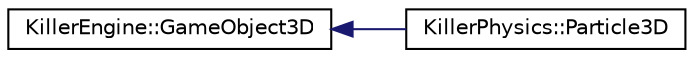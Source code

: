 digraph "Graphical Class Hierarchy"
{
  edge [fontname="Helvetica",fontsize="10",labelfontname="Helvetica",labelfontsize="10"];
  node [fontname="Helvetica",fontsize="10",shape=record];
  rankdir="LR";
  Node0 [label="KillerEngine::GameObject3D",height=0.2,width=0.4,color="black", fillcolor="white", style="filled",URL="$class_killer_engine_1_1_game_object3_d.html"];
  Node0 -> Node1 [dir="back",color="midnightblue",fontsize="10",style="solid",fontname="Helvetica"];
  Node1 [label="KillerPhysics::Particle3D",height=0.2,width=0.4,color="black", fillcolor="white", style="filled",URL="$class_killer_physics_1_1_particle3_d.html"];
}
